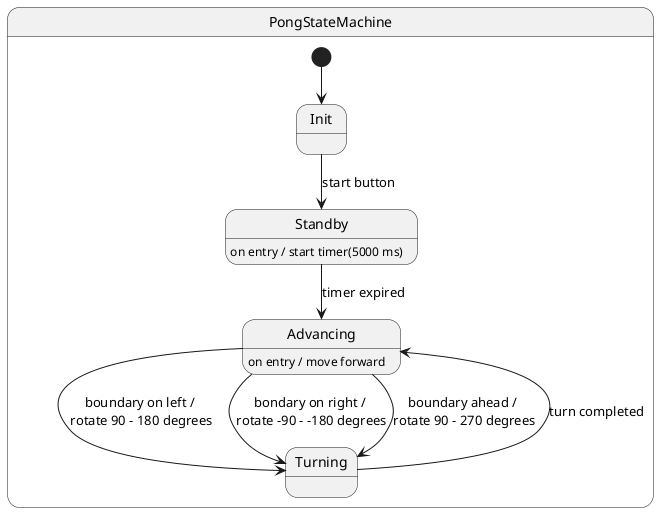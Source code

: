@startuml
state PongStateMachine {
    [*] --> Init
    Init --> Standby : start button
    Standby : on entry / start timer(5000 ms)
    Standby --> Advancing : timer expired
    Advancing : on entry / move forward
    Advancing --> Turning : boundary on left / \nrotate 90 - 180 degrees
    Advancing --> Turning : bondary on right / \nrotate -90 - -180 degrees
    Advancing --> Turning : boundary ahead / \nrotate 90 - 270 degrees
    Turning --> Advancing : turn completed 
}
@enduml
